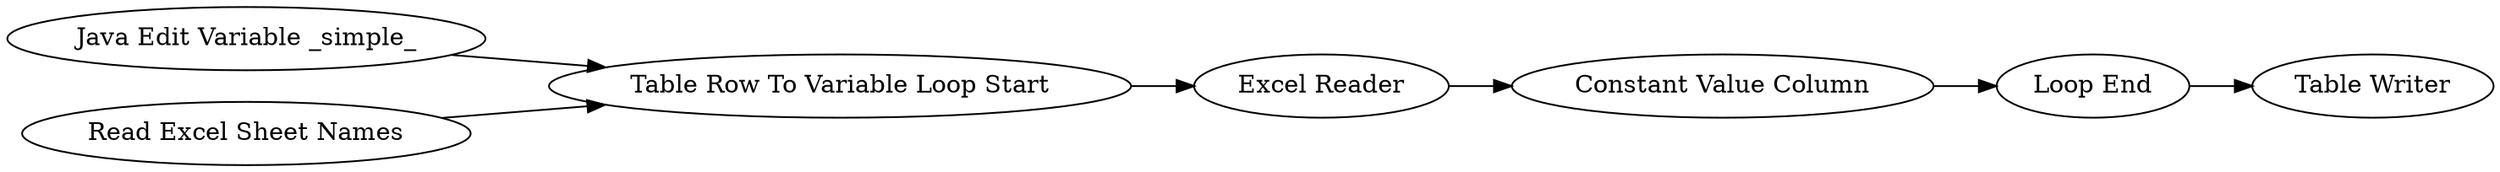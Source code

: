 digraph {
	15 -> 14
	14 -> 16
	1 -> 15
	13 -> 4
	4 -> 1
	2 -> 4
	16 [label="Table Writer"]
	13 [label="Java Edit Variable _simple_"]
	1 [label="Excel Reader"]
	4 [label="Table Row To Variable Loop Start"]
	15 [label="Constant Value Column"]
	14 [label="Loop End"]
	2 [label="Read Excel Sheet Names"]
	rankdir=LR
}
